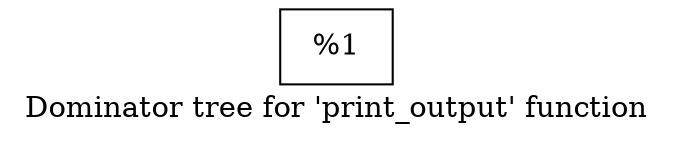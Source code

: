 digraph "Dominator tree for 'print_output' function" {
	label="Dominator tree for 'print_output' function";

	Node0x1db6040 [shape=record,label="{%1}"];
}
